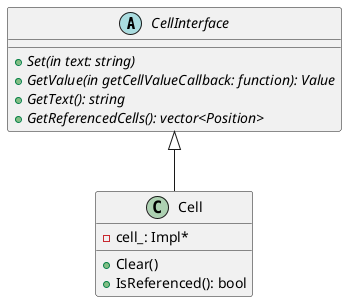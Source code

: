 
@startuml

abstract class CellInterface {
    +{abstract} Set(in text: string)
    +{abstract} GetValue(in getCellValueCallback: function): Value
    +{abstract} GetText(): string
    +{abstract} GetReferencedCells(): vector<Position>
}

class Cell {
    +Clear()
    +IsReferenced(): bool
    -cell_: Impl*
}

class Cell extends CellInterface

@enduml
